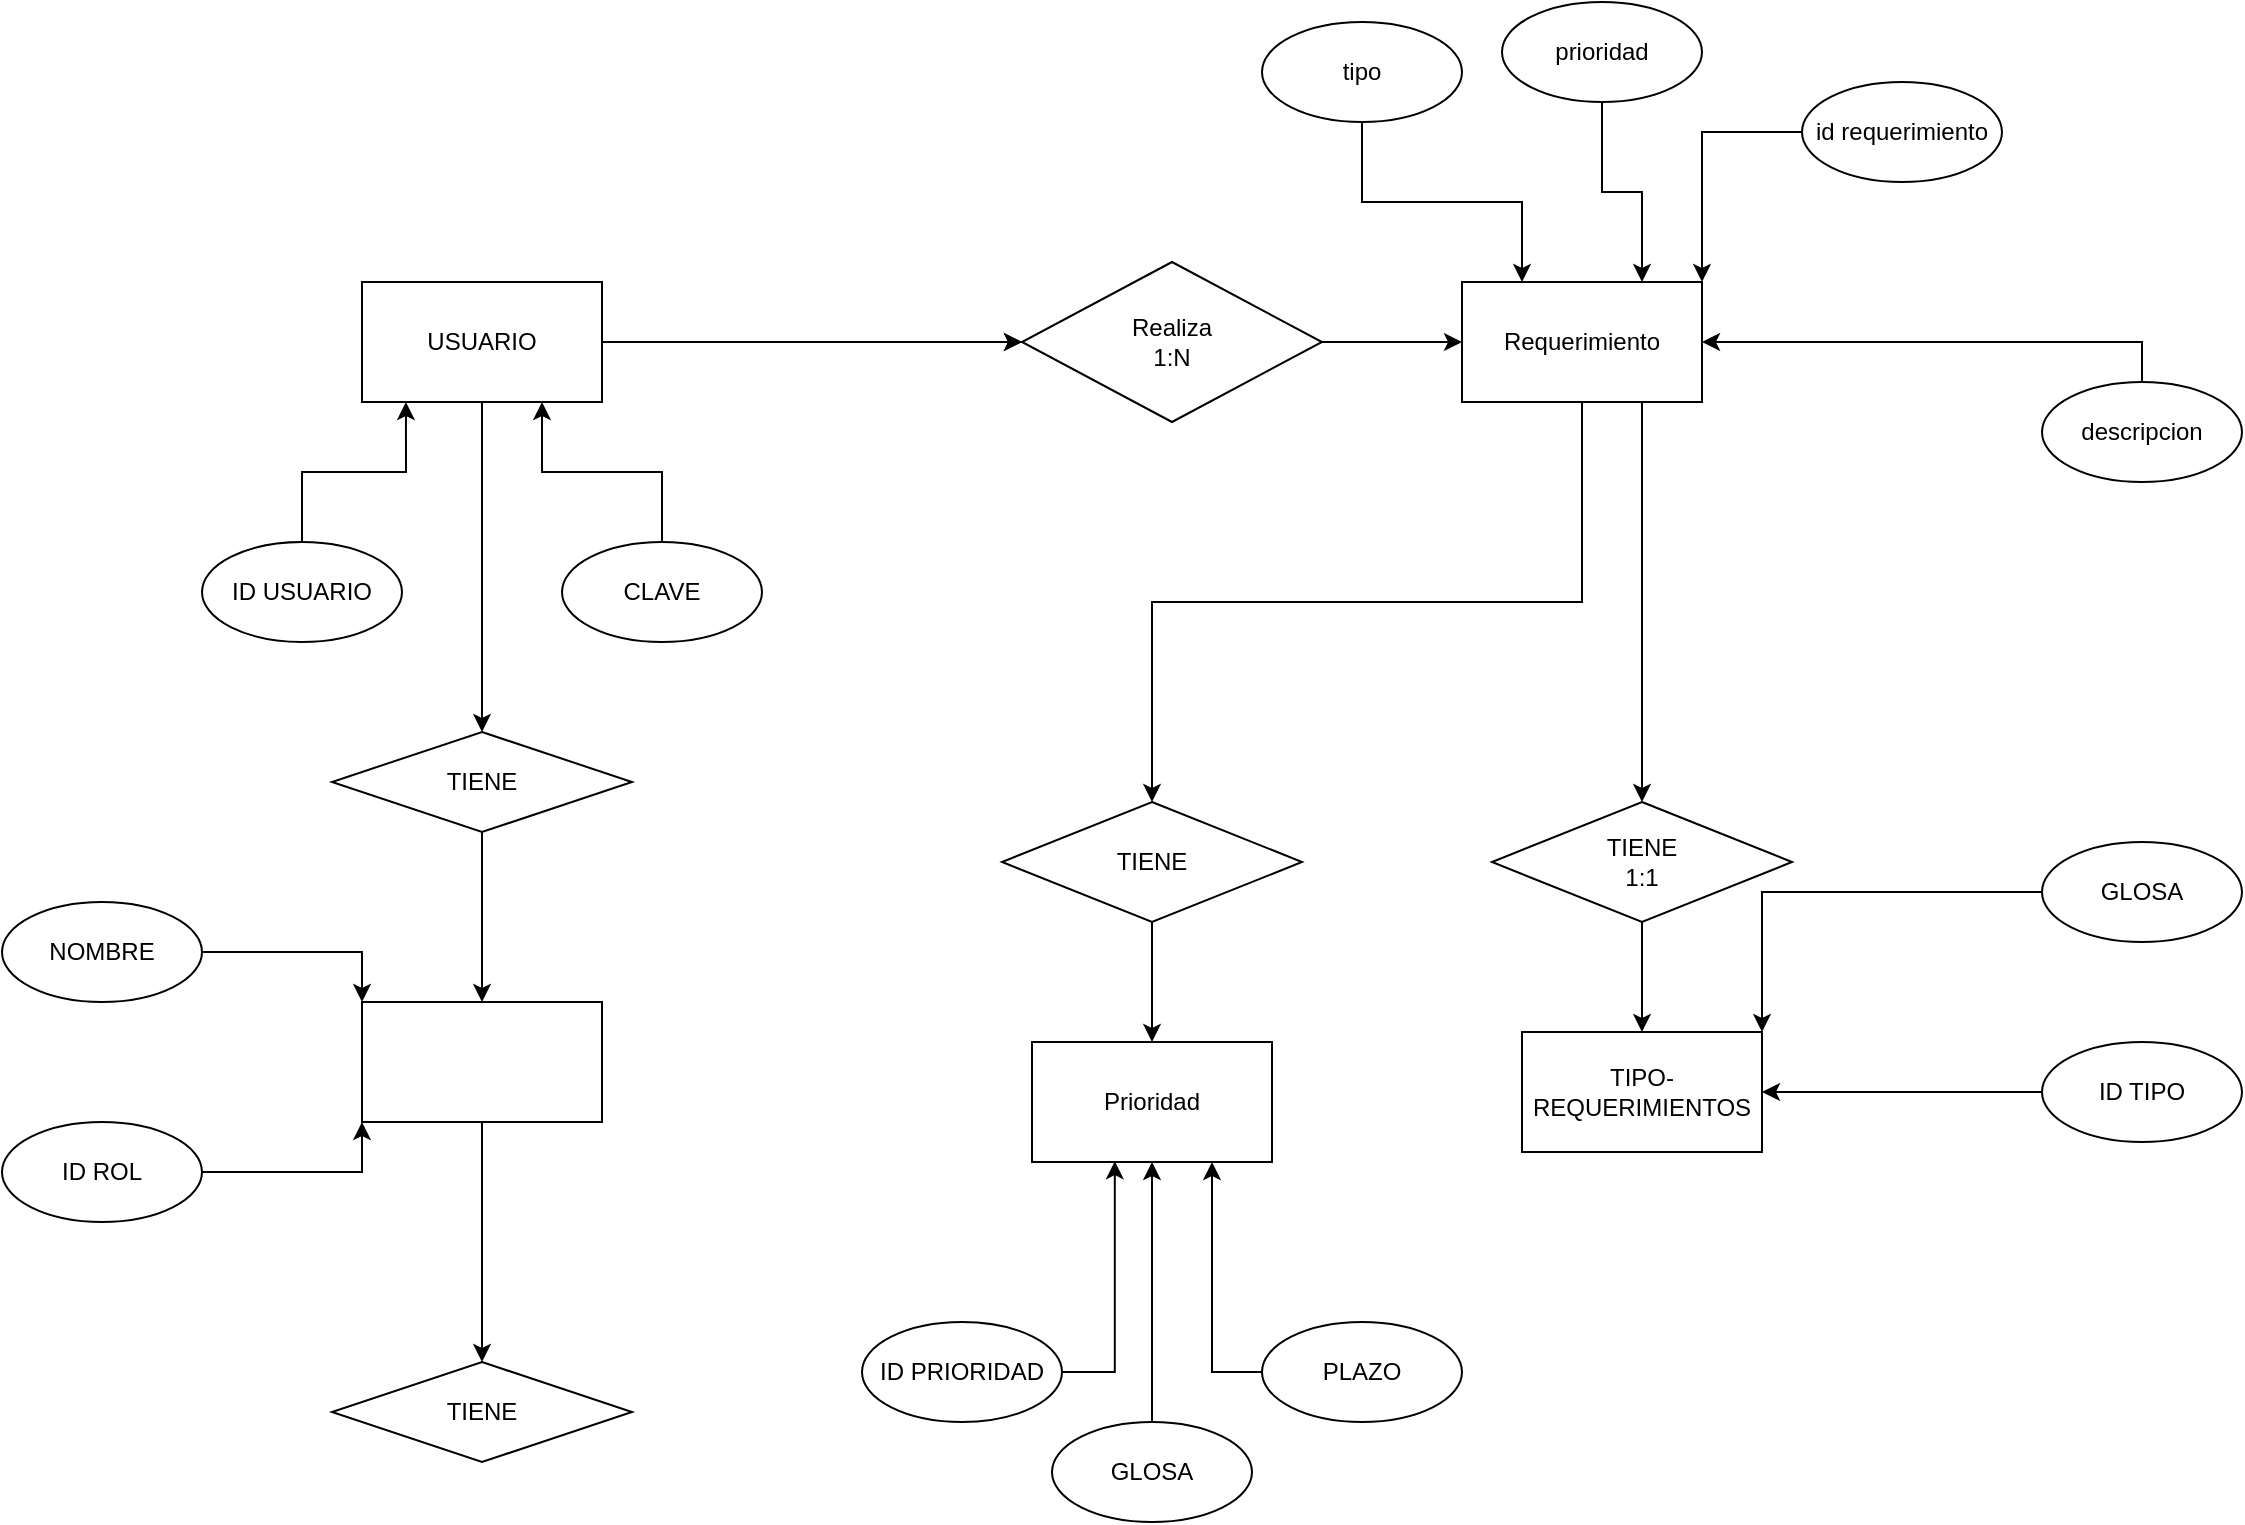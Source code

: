 <mxfile version="13.5.8" type="github">
  <diagram id="lcBDyk9Yd5foHAY7fwhh" name="Page-1">
    <mxGraphModel dx="2264" dy="768" grid="1" gridSize="10" guides="1" tooltips="1" connect="1" arrows="1" fold="1" page="1" pageScale="1" pageWidth="827" pageHeight="1169" math="0" shadow="0">
      <root>
        <mxCell id="0" />
        <mxCell id="1" parent="0" />
        <mxCell id="YNK41SiLfyTDeXJ4O88Y-57" style="edgeStyle=orthogonalEdgeStyle;rounded=0;orthogonalLoop=1;jettySize=auto;html=1;exitX=0.5;exitY=1;exitDx=0;exitDy=0;entryX=0.5;entryY=0;entryDx=0;entryDy=0;" edge="1" parent="1" source="YNK41SiLfyTDeXJ4O88Y-1" target="YNK41SiLfyTDeXJ4O88Y-56">
          <mxGeometry relative="1" as="geometry" />
        </mxCell>
        <mxCell id="YNK41SiLfyTDeXJ4O88Y-1" value="USUARIO" style="rounded=0;whiteSpace=wrap;html=1;" vertex="1" parent="1">
          <mxGeometry x="-20" y="150" width="120" height="60" as="geometry" />
        </mxCell>
        <mxCell id="YNK41SiLfyTDeXJ4O88Y-37" style="edgeStyle=orthogonalEdgeStyle;rounded=0;orthogonalLoop=1;jettySize=auto;html=1;exitX=0.5;exitY=1;exitDx=0;exitDy=0;entryX=0.5;entryY=0;entryDx=0;entryDy=0;" edge="1" parent="1" source="YNK41SiLfyTDeXJ4O88Y-2" target="YNK41SiLfyTDeXJ4O88Y-36">
          <mxGeometry relative="1" as="geometry" />
        </mxCell>
        <mxCell id="YNK41SiLfyTDeXJ4O88Y-44" style="edgeStyle=orthogonalEdgeStyle;rounded=0;orthogonalLoop=1;jettySize=auto;html=1;exitX=0.75;exitY=1;exitDx=0;exitDy=0;entryX=0.5;entryY=0;entryDx=0;entryDy=0;" edge="1" parent="1" source="YNK41SiLfyTDeXJ4O88Y-2" target="YNK41SiLfyTDeXJ4O88Y-43">
          <mxGeometry relative="1" as="geometry" />
        </mxCell>
        <mxCell id="YNK41SiLfyTDeXJ4O88Y-2" value="Requerimiento" style="rounded=0;whiteSpace=wrap;html=1;" vertex="1" parent="1">
          <mxGeometry x="530" y="150" width="120" height="60" as="geometry" />
        </mxCell>
        <mxCell id="YNK41SiLfyTDeXJ4O88Y-4" value="" style="endArrow=classic;html=1;exitX=1;exitY=0.5;exitDx=0;exitDy=0;" edge="1" parent="1" source="YNK41SiLfyTDeXJ4O88Y-1" target="YNK41SiLfyTDeXJ4O88Y-3">
          <mxGeometry width="50" height="50" relative="1" as="geometry">
            <mxPoint x="390" y="260" as="sourcePoint" />
            <mxPoint x="440" y="210" as="targetPoint" />
          </mxGeometry>
        </mxCell>
        <mxCell id="YNK41SiLfyTDeXJ4O88Y-5" value="" style="endArrow=classic;html=1;exitX=1;exitY=0.5;exitDx=0;exitDy=0;" edge="1" parent="1" source="YNK41SiLfyTDeXJ4O88Y-3">
          <mxGeometry width="50" height="50" relative="1" as="geometry">
            <mxPoint x="270" y="180" as="sourcePoint" />
            <mxPoint x="380" y="180" as="targetPoint" />
            <Array as="points">
              <mxPoint x="330" y="180" />
            </Array>
          </mxGeometry>
        </mxCell>
        <mxCell id="YNK41SiLfyTDeXJ4O88Y-6" value="" style="endArrow=classic;html=1;entryX=0;entryY=0.5;entryDx=0;entryDy=0;exitX=1;exitY=0.5;exitDx=0;exitDy=0;" edge="1" parent="1" source="YNK41SiLfyTDeXJ4O88Y-3" target="YNK41SiLfyTDeXJ4O88Y-2">
          <mxGeometry width="50" height="50" relative="1" as="geometry">
            <mxPoint x="390" y="260" as="sourcePoint" />
            <mxPoint x="440" y="210" as="targetPoint" />
          </mxGeometry>
        </mxCell>
        <mxCell id="YNK41SiLfyTDeXJ4O88Y-29" style="edgeStyle=orthogonalEdgeStyle;rounded=0;orthogonalLoop=1;jettySize=auto;html=1;exitX=0.5;exitY=0;exitDx=0;exitDy=0;entryX=0.183;entryY=1;entryDx=0;entryDy=0;entryPerimeter=0;" edge="1" parent="1" source="YNK41SiLfyTDeXJ4O88Y-7" target="YNK41SiLfyTDeXJ4O88Y-1">
          <mxGeometry relative="1" as="geometry" />
        </mxCell>
        <mxCell id="YNK41SiLfyTDeXJ4O88Y-7" value="ID USUARIO" style="ellipse;whiteSpace=wrap;html=1;" vertex="1" parent="1">
          <mxGeometry x="-100" y="280" width="100" height="50" as="geometry" />
        </mxCell>
        <mxCell id="YNK41SiLfyTDeXJ4O88Y-28" style="edgeStyle=orthogonalEdgeStyle;rounded=0;orthogonalLoop=1;jettySize=auto;html=1;exitX=0.5;exitY=0;exitDx=0;exitDy=0;entryX=0.75;entryY=1;entryDx=0;entryDy=0;" edge="1" parent="1" source="YNK41SiLfyTDeXJ4O88Y-8" target="YNK41SiLfyTDeXJ4O88Y-1">
          <mxGeometry relative="1" as="geometry" />
        </mxCell>
        <mxCell id="YNK41SiLfyTDeXJ4O88Y-8" value="CLAVE" style="ellipse;whiteSpace=wrap;html=1;" vertex="1" parent="1">
          <mxGeometry x="80" y="280" width="100" height="50" as="geometry" />
        </mxCell>
        <mxCell id="YNK41SiLfyTDeXJ4O88Y-22" style="edgeStyle=orthogonalEdgeStyle;rounded=0;orthogonalLoop=1;jettySize=auto;html=1;exitX=0;exitY=0.5;exitDx=0;exitDy=0;entryX=1;entryY=0;entryDx=0;entryDy=0;" edge="1" parent="1" source="YNK41SiLfyTDeXJ4O88Y-16" target="YNK41SiLfyTDeXJ4O88Y-2">
          <mxGeometry relative="1" as="geometry" />
        </mxCell>
        <mxCell id="YNK41SiLfyTDeXJ4O88Y-16" value="id requerimiento" style="ellipse;whiteSpace=wrap;html=1;" vertex="1" parent="1">
          <mxGeometry x="700" y="50" width="100" height="50" as="geometry" />
        </mxCell>
        <mxCell id="YNK41SiLfyTDeXJ4O88Y-21" style="edgeStyle=orthogonalEdgeStyle;rounded=0;orthogonalLoop=1;jettySize=auto;html=1;exitX=0.5;exitY=0;exitDx=0;exitDy=0;entryX=1;entryY=0.5;entryDx=0;entryDy=0;" edge="1" parent="1" source="YNK41SiLfyTDeXJ4O88Y-17" target="YNK41SiLfyTDeXJ4O88Y-2">
          <mxGeometry relative="1" as="geometry" />
        </mxCell>
        <mxCell id="YNK41SiLfyTDeXJ4O88Y-17" value="descripcion" style="ellipse;whiteSpace=wrap;html=1;" vertex="1" parent="1">
          <mxGeometry x="820" y="200" width="100" height="50" as="geometry" />
        </mxCell>
        <mxCell id="YNK41SiLfyTDeXJ4O88Y-27" style="edgeStyle=orthogonalEdgeStyle;rounded=0;orthogonalLoop=1;jettySize=auto;html=1;exitX=0.5;exitY=1;exitDx=0;exitDy=0;entryX=0.75;entryY=0;entryDx=0;entryDy=0;" edge="1" parent="1" source="YNK41SiLfyTDeXJ4O88Y-18" target="YNK41SiLfyTDeXJ4O88Y-2">
          <mxGeometry relative="1" as="geometry" />
        </mxCell>
        <mxCell id="YNK41SiLfyTDeXJ4O88Y-18" value="prioridad" style="ellipse;whiteSpace=wrap;html=1;" vertex="1" parent="1">
          <mxGeometry x="550" y="10" width="100" height="50" as="geometry" />
        </mxCell>
        <mxCell id="YNK41SiLfyTDeXJ4O88Y-3" value="&lt;div&gt;Realiza&lt;/div&gt;&lt;div&gt;1:N&lt;br&gt;&lt;/div&gt;" style="rhombus;whiteSpace=wrap;html=1;" vertex="1" parent="1">
          <mxGeometry x="310" y="140" width="150" height="80" as="geometry" />
        </mxCell>
        <mxCell id="YNK41SiLfyTDeXJ4O88Y-19" value="" style="endArrow=classic;html=1;exitX=1;exitY=0.5;exitDx=0;exitDy=0;" edge="1" parent="1" target="YNK41SiLfyTDeXJ4O88Y-3">
          <mxGeometry width="50" height="50" relative="1" as="geometry">
            <mxPoint x="270" y="180" as="sourcePoint" />
            <mxPoint x="380" y="180" as="targetPoint" />
            <Array as="points" />
          </mxGeometry>
        </mxCell>
        <mxCell id="YNK41SiLfyTDeXJ4O88Y-26" style="edgeStyle=orthogonalEdgeStyle;rounded=0;orthogonalLoop=1;jettySize=auto;html=1;entryX=0.25;entryY=0;entryDx=0;entryDy=0;" edge="1" parent="1" source="YNK41SiLfyTDeXJ4O88Y-25" target="YNK41SiLfyTDeXJ4O88Y-2">
          <mxGeometry relative="1" as="geometry" />
        </mxCell>
        <mxCell id="YNK41SiLfyTDeXJ4O88Y-25" value="tipo" style="ellipse;whiteSpace=wrap;html=1;" vertex="1" parent="1">
          <mxGeometry x="430" y="20" width="100" height="50" as="geometry" />
        </mxCell>
        <mxCell id="YNK41SiLfyTDeXJ4O88Y-30" value="Prioridad" style="rounded=0;whiteSpace=wrap;html=1;" vertex="1" parent="1">
          <mxGeometry x="315" y="530" width="120" height="60" as="geometry" />
        </mxCell>
        <mxCell id="YNK41SiLfyTDeXJ4O88Y-35" style="edgeStyle=orthogonalEdgeStyle;rounded=0;orthogonalLoop=1;jettySize=auto;html=1;exitX=1;exitY=0.5;exitDx=0;exitDy=0;entryX=0.345;entryY=0.993;entryDx=0;entryDy=0;entryPerimeter=0;" edge="1" parent="1" source="YNK41SiLfyTDeXJ4O88Y-31" target="YNK41SiLfyTDeXJ4O88Y-30">
          <mxGeometry relative="1" as="geometry" />
        </mxCell>
        <mxCell id="YNK41SiLfyTDeXJ4O88Y-31" value="ID PRIORIDAD" style="ellipse;whiteSpace=wrap;html=1;" vertex="1" parent="1">
          <mxGeometry x="230" y="670" width="100" height="50" as="geometry" />
        </mxCell>
        <mxCell id="YNK41SiLfyTDeXJ4O88Y-34" style="edgeStyle=orthogonalEdgeStyle;rounded=0;orthogonalLoop=1;jettySize=auto;html=1;exitX=0;exitY=0.5;exitDx=0;exitDy=0;entryX=0.75;entryY=1;entryDx=0;entryDy=0;" edge="1" parent="1" source="YNK41SiLfyTDeXJ4O88Y-33" target="YNK41SiLfyTDeXJ4O88Y-30">
          <mxGeometry relative="1" as="geometry" />
        </mxCell>
        <mxCell id="YNK41SiLfyTDeXJ4O88Y-33" value="PLAZO" style="ellipse;whiteSpace=wrap;html=1;" vertex="1" parent="1">
          <mxGeometry x="430" y="670" width="100" height="50" as="geometry" />
        </mxCell>
        <mxCell id="YNK41SiLfyTDeXJ4O88Y-38" style="edgeStyle=orthogonalEdgeStyle;rounded=0;orthogonalLoop=1;jettySize=auto;html=1;exitX=0.5;exitY=1;exitDx=0;exitDy=0;entryX=0.5;entryY=0;entryDx=0;entryDy=0;" edge="1" parent="1" source="YNK41SiLfyTDeXJ4O88Y-36" target="YNK41SiLfyTDeXJ4O88Y-30">
          <mxGeometry relative="1" as="geometry" />
        </mxCell>
        <mxCell id="YNK41SiLfyTDeXJ4O88Y-36" value="TIENE" style="rhombus;whiteSpace=wrap;html=1;" vertex="1" parent="1">
          <mxGeometry x="300" y="410" width="150" height="60" as="geometry" />
        </mxCell>
        <mxCell id="YNK41SiLfyTDeXJ4O88Y-41" style="edgeStyle=orthogonalEdgeStyle;rounded=0;orthogonalLoop=1;jettySize=auto;html=1;exitX=0.5;exitY=0;exitDx=0;exitDy=0;entryX=0.5;entryY=1;entryDx=0;entryDy=0;" edge="1" parent="1" source="YNK41SiLfyTDeXJ4O88Y-40" target="YNK41SiLfyTDeXJ4O88Y-30">
          <mxGeometry relative="1" as="geometry" />
        </mxCell>
        <mxCell id="YNK41SiLfyTDeXJ4O88Y-40" value="GLOSA" style="ellipse;whiteSpace=wrap;html=1;" vertex="1" parent="1">
          <mxGeometry x="325" y="720" width="100" height="50" as="geometry" />
        </mxCell>
        <mxCell id="YNK41SiLfyTDeXJ4O88Y-42" value="TIPO-REQUERIMIENTOS" style="rounded=0;whiteSpace=wrap;html=1;" vertex="1" parent="1">
          <mxGeometry x="560" y="525" width="120" height="60" as="geometry" />
        </mxCell>
        <mxCell id="YNK41SiLfyTDeXJ4O88Y-47" style="edgeStyle=orthogonalEdgeStyle;rounded=0;orthogonalLoop=1;jettySize=auto;html=1;exitX=0.5;exitY=1;exitDx=0;exitDy=0;entryX=0.5;entryY=0;entryDx=0;entryDy=0;" edge="1" parent="1" source="YNK41SiLfyTDeXJ4O88Y-43" target="YNK41SiLfyTDeXJ4O88Y-42">
          <mxGeometry relative="1" as="geometry" />
        </mxCell>
        <mxCell id="YNK41SiLfyTDeXJ4O88Y-43" value="&lt;div&gt;TIENE&lt;/div&gt;&lt;div&gt;1:1&lt;br&gt;&lt;/div&gt;" style="rhombus;whiteSpace=wrap;html=1;" vertex="1" parent="1">
          <mxGeometry x="545" y="410" width="150" height="60" as="geometry" />
        </mxCell>
        <mxCell id="YNK41SiLfyTDeXJ4O88Y-53" style="edgeStyle=orthogonalEdgeStyle;rounded=0;orthogonalLoop=1;jettySize=auto;html=1;exitX=0;exitY=0.5;exitDx=0;exitDy=0;" edge="1" parent="1" source="YNK41SiLfyTDeXJ4O88Y-48" target="YNK41SiLfyTDeXJ4O88Y-42">
          <mxGeometry relative="1" as="geometry" />
        </mxCell>
        <mxCell id="YNK41SiLfyTDeXJ4O88Y-48" value="ID TIPO" style="ellipse;whiteSpace=wrap;html=1;" vertex="1" parent="1">
          <mxGeometry x="820" y="530" width="100" height="50" as="geometry" />
        </mxCell>
        <mxCell id="YNK41SiLfyTDeXJ4O88Y-52" style="edgeStyle=orthogonalEdgeStyle;rounded=0;orthogonalLoop=1;jettySize=auto;html=1;entryX=1;entryY=0;entryDx=0;entryDy=0;" edge="1" parent="1" source="YNK41SiLfyTDeXJ4O88Y-51" target="YNK41SiLfyTDeXJ4O88Y-42">
          <mxGeometry relative="1" as="geometry" />
        </mxCell>
        <mxCell id="YNK41SiLfyTDeXJ4O88Y-51" value="GLOSA" style="ellipse;whiteSpace=wrap;html=1;" vertex="1" parent="1">
          <mxGeometry x="820" y="430" width="100" height="50" as="geometry" />
        </mxCell>
        <mxCell id="YNK41SiLfyTDeXJ4O88Y-64" style="edgeStyle=orthogonalEdgeStyle;rounded=0;orthogonalLoop=1;jettySize=auto;html=1;exitX=0.5;exitY=1;exitDx=0;exitDy=0;" edge="1" parent="1" source="YNK41SiLfyTDeXJ4O88Y-55" target="YNK41SiLfyTDeXJ4O88Y-63">
          <mxGeometry relative="1" as="geometry" />
        </mxCell>
        <mxCell id="YNK41SiLfyTDeXJ4O88Y-55" value="" style="rounded=0;whiteSpace=wrap;html=1;" vertex="1" parent="1">
          <mxGeometry x="-20" y="510" width="120" height="60" as="geometry" />
        </mxCell>
        <mxCell id="YNK41SiLfyTDeXJ4O88Y-58" style="edgeStyle=orthogonalEdgeStyle;rounded=0;orthogonalLoop=1;jettySize=auto;html=1;exitX=0.5;exitY=1;exitDx=0;exitDy=0;entryX=0.5;entryY=0;entryDx=0;entryDy=0;" edge="1" parent="1" source="YNK41SiLfyTDeXJ4O88Y-56" target="YNK41SiLfyTDeXJ4O88Y-55">
          <mxGeometry relative="1" as="geometry" />
        </mxCell>
        <mxCell id="YNK41SiLfyTDeXJ4O88Y-56" value="TIENE" style="rhombus;whiteSpace=wrap;html=1;" vertex="1" parent="1">
          <mxGeometry x="-35" y="375" width="150" height="50" as="geometry" />
        </mxCell>
        <mxCell id="YNK41SiLfyTDeXJ4O88Y-61" style="edgeStyle=orthogonalEdgeStyle;rounded=0;orthogonalLoop=1;jettySize=auto;html=1;exitX=1;exitY=0.5;exitDx=0;exitDy=0;entryX=0;entryY=0;entryDx=0;entryDy=0;" edge="1" parent="1" source="YNK41SiLfyTDeXJ4O88Y-59" target="YNK41SiLfyTDeXJ4O88Y-55">
          <mxGeometry relative="1" as="geometry" />
        </mxCell>
        <mxCell id="YNK41SiLfyTDeXJ4O88Y-59" value="NOMBRE" style="ellipse;whiteSpace=wrap;html=1;" vertex="1" parent="1">
          <mxGeometry x="-200" y="460" width="100" height="50" as="geometry" />
        </mxCell>
        <mxCell id="YNK41SiLfyTDeXJ4O88Y-62" style="edgeStyle=orthogonalEdgeStyle;rounded=0;orthogonalLoop=1;jettySize=auto;html=1;exitX=1;exitY=0.5;exitDx=0;exitDy=0;entryX=0;entryY=1;entryDx=0;entryDy=0;" edge="1" parent="1" source="YNK41SiLfyTDeXJ4O88Y-60" target="YNK41SiLfyTDeXJ4O88Y-55">
          <mxGeometry relative="1" as="geometry" />
        </mxCell>
        <mxCell id="YNK41SiLfyTDeXJ4O88Y-60" value="ID ROL" style="ellipse;whiteSpace=wrap;html=1;" vertex="1" parent="1">
          <mxGeometry x="-200" y="570" width="100" height="50" as="geometry" />
        </mxCell>
        <mxCell id="YNK41SiLfyTDeXJ4O88Y-63" value="TIENE" style="rhombus;whiteSpace=wrap;html=1;" vertex="1" parent="1">
          <mxGeometry x="-35" y="690" width="150" height="50" as="geometry" />
        </mxCell>
      </root>
    </mxGraphModel>
  </diagram>
</mxfile>
